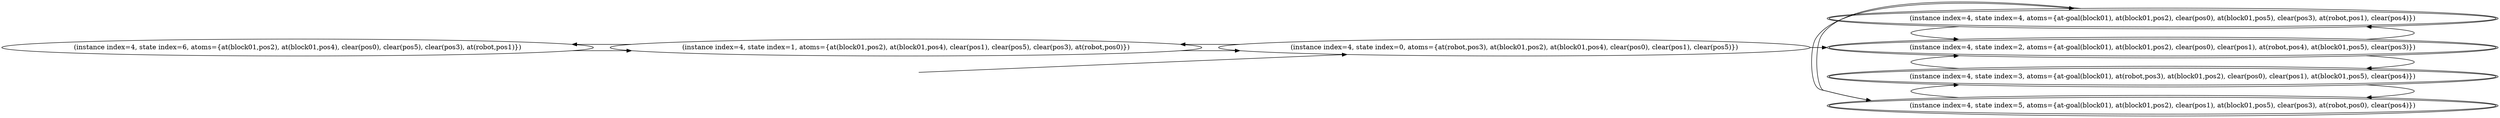 digraph {
rankdir="LR"
s6[label="(instance index=4, state index=6, atoms={at(block01,pos2), at(block01,pos4), clear(pos0), clear(pos5), clear(pos3), at(robot,pos1)})"]
s1[label="(instance index=4, state index=1, atoms={at(block01,pos2), at(block01,pos4), clear(pos1), clear(pos5), clear(pos3), at(robot,pos0)})"]
s0[label="(instance index=4, state index=0, atoms={at(robot,pos3), at(block01,pos2), at(block01,pos4), clear(pos0), clear(pos1), clear(pos5)})"]
s2[peripheries=2,label="(instance index=4, state index=2, atoms={at-goal(block01), at(block01,pos2), clear(pos0), clear(pos1), at(robot,pos4), at(block01,pos5), clear(pos3)})"]
s3[peripheries=2,label="(instance index=4, state index=3, atoms={at-goal(block01), at(robot,pos3), at(block01,pos2), clear(pos0), clear(pos1), at(block01,pos5), clear(pos4)})"]
s4[peripheries=2,label="(instance index=4, state index=4, atoms={at-goal(block01), at(block01,pos2), clear(pos0), at(block01,pos5), clear(pos3), at(robot,pos1), clear(pos4)})"]
s5[peripheries=2,label="(instance index=4, state index=5, atoms={at-goal(block01), at(block01,pos2), clear(pos1), at(block01,pos5), clear(pos3), at(robot,pos0), clear(pos4)})"]
Dangling [ label = "", style = invis ]
{ rank = same; Dangling }
Dangling -> s0
{ rank = same; s0}
{ rank = same; s1}
{ rank = same; s0}
{ rank = same; s2,s3,s4,s5}
{
s6->s1
}
{
s1->s6
s1->s0
}
{
s0->s2
s0->s1
}
{
s2->s4
s2->s3
s3->s5
s3->s2
s4->s5
s4->s2
s5->s4
s5->s3
}
}

